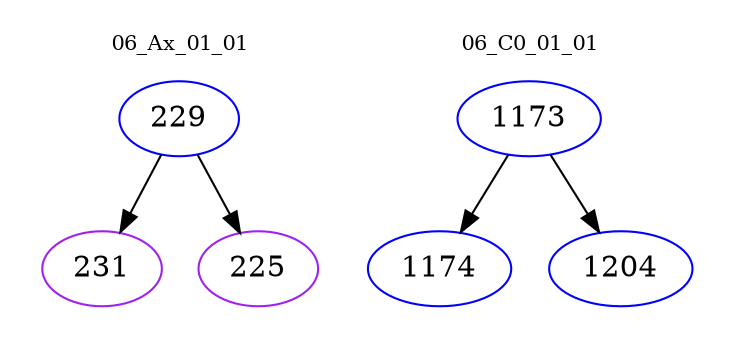 digraph{
subgraph cluster_0 {
color = white
label = "06_Ax_01_01";
fontsize=10;
T0_229 [label="229", color="blue"]
T0_229 -> T0_231 [color="black"]
T0_231 [label="231", color="purple"]
T0_229 -> T0_225 [color="black"]
T0_225 [label="225", color="purple"]
}
subgraph cluster_1 {
color = white
label = "06_C0_01_01";
fontsize=10;
T1_1173 [label="1173", color="blue"]
T1_1173 -> T1_1174 [color="black"]
T1_1174 [label="1174", color="blue"]
T1_1173 -> T1_1204 [color="black"]
T1_1204 [label="1204", color="blue"]
}
}
